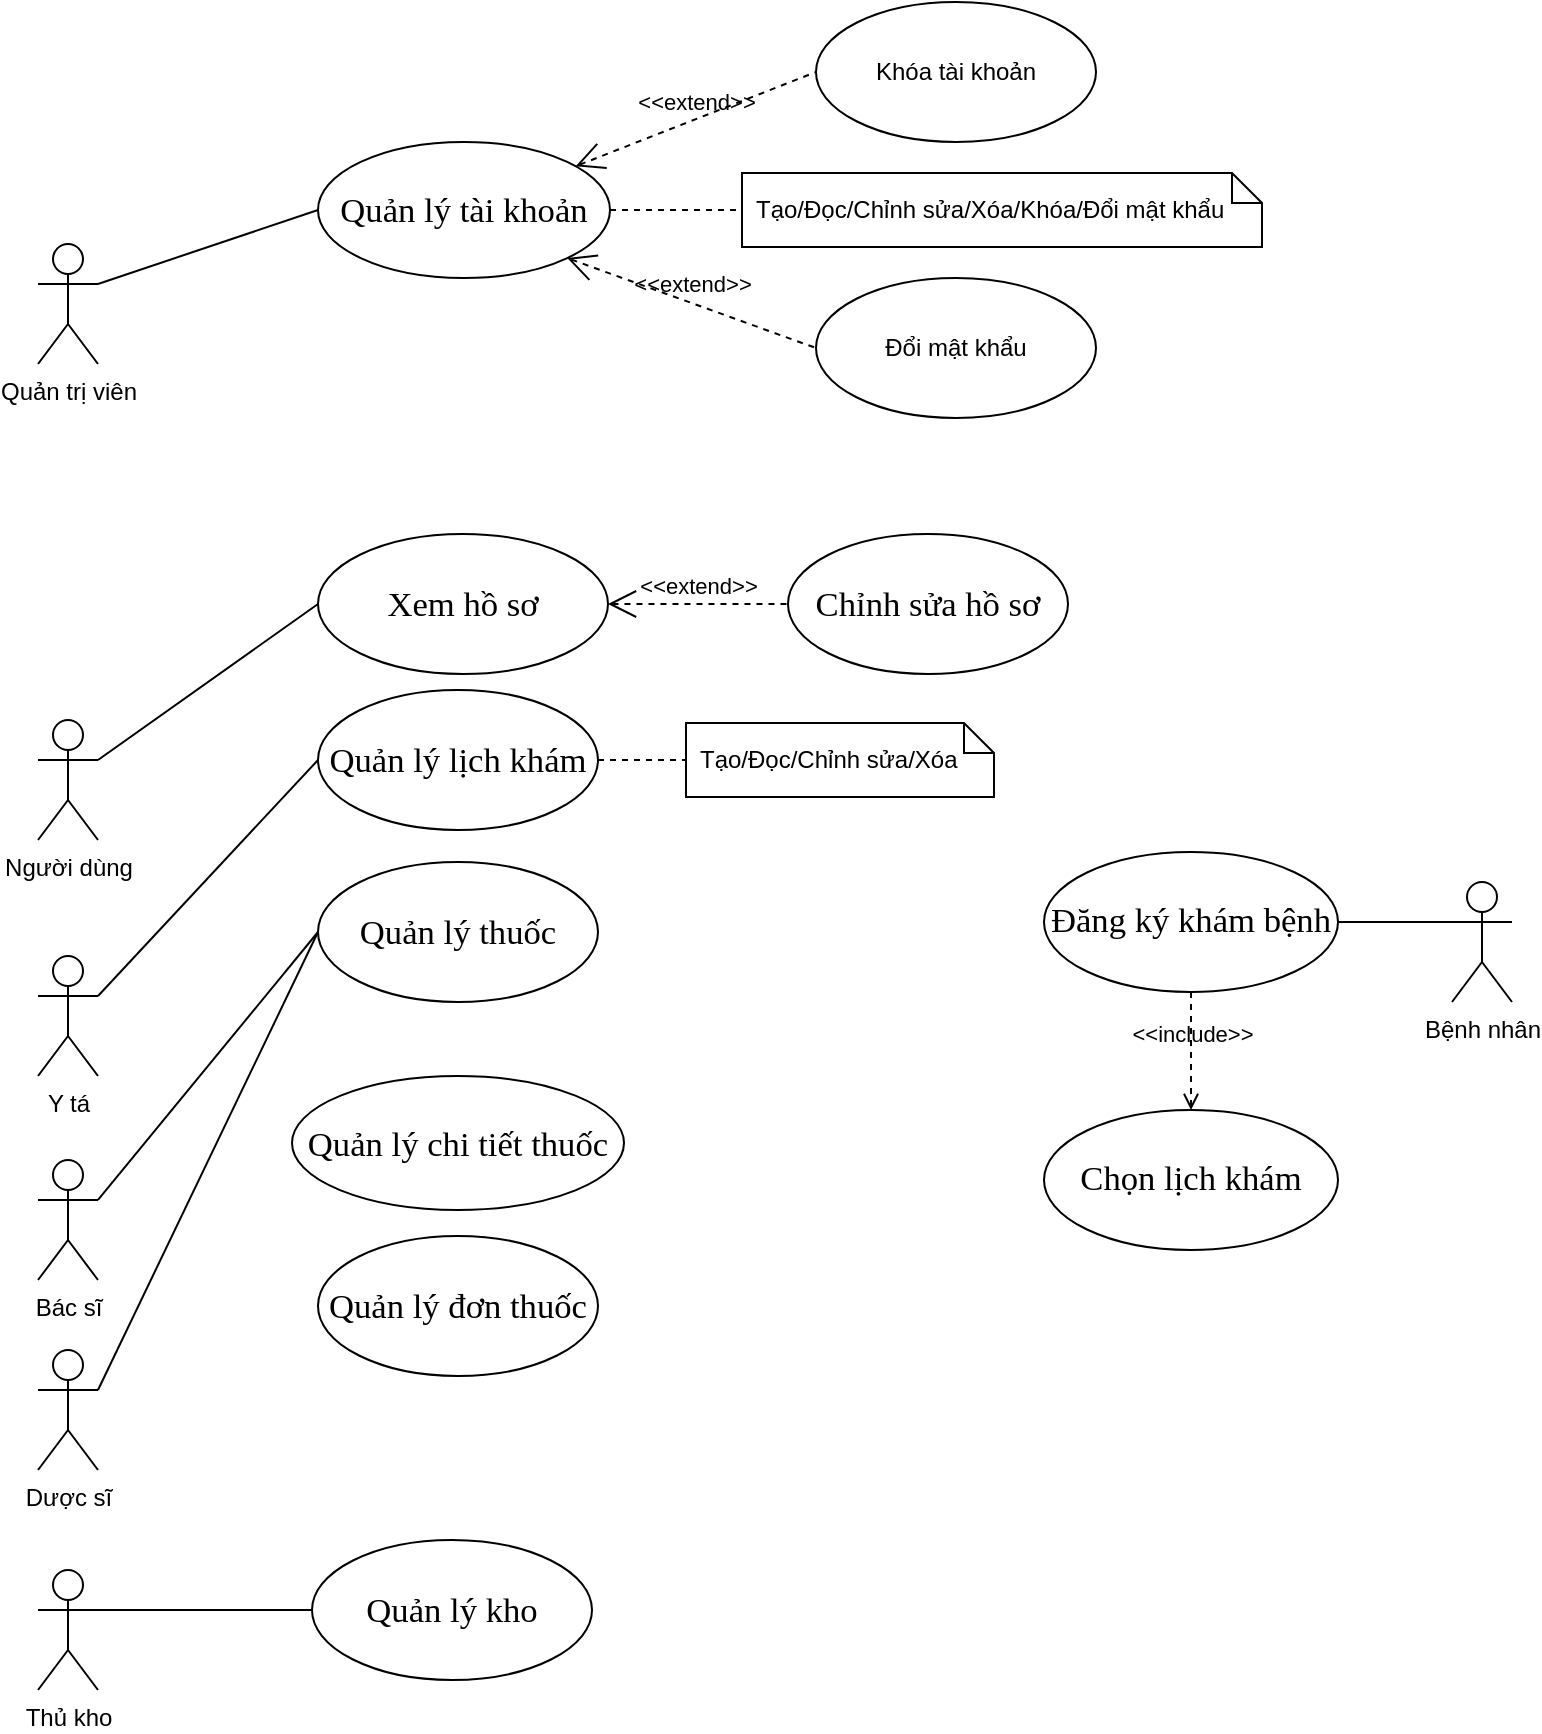<mxfile>
    <diagram id="-ITIplBQpWQnbig9K1bM" name="ca">
        <mxGraphModel dx="556" dy="373" grid="0" gridSize="10" guides="1" tooltips="1" connect="1" arrows="1" fold="1" page="1" pageScale="1" pageWidth="850" pageHeight="1100" math="0" shadow="0">
            <root>
                <mxCell id="0"/>
                <mxCell id="1" parent="0"/>
                <mxCell id="21" value="&lt;span lang=&quot;EN-US&quot; style=&quot;font-size: 13.0pt ; line-height: 115% ; font-family: &amp;#34;times new roman&amp;#34; , serif&quot;&gt;Quản&lt;/span&gt;&lt;span style=&quot;font-size: 13.0pt ; line-height: 115% ; font-family: &amp;#34;times new roman&amp;#34; , serif&quot;&gt; lý tài khoản&lt;/span&gt;" style="ellipse;whiteSpace=wrap;html=1;" parent="1" vertex="1">
                    <mxGeometry x="202" y="80" width="146" height="68" as="geometry"/>
                </mxCell>
                <mxCell id="22" value="Quản trị viên" style="shape=umlActor;verticalLabelPosition=bottom;verticalAlign=top;html=1;" parent="1" vertex="1">
                    <mxGeometry x="62" y="131" width="30" height="60" as="geometry"/>
                </mxCell>
                <mxCell id="25" value="&lt;span style=&quot;font-size: 13.0pt ; line-height: 115% ; font-family: &amp;#34;times new roman&amp;#34; , serif&quot;&gt;Xem hồ sơ&lt;/span&gt;" style="ellipse;whiteSpace=wrap;html=1;" parent="1" vertex="1">
                    <mxGeometry x="202" y="276" width="145" height="70" as="geometry"/>
                </mxCell>
                <mxCell id="28" value="Người dùng" style="shape=umlActor;verticalLabelPosition=bottom;verticalAlign=top;html=1;" parent="1" vertex="1">
                    <mxGeometry x="62" y="369" width="30" height="60" as="geometry"/>
                </mxCell>
                <mxCell id="30" value="&lt;span lang=&quot;EN-US&quot; style=&quot;font-size: 13.0pt ; line-height: 115% ; font-family: &amp;#34;times new roman&amp;#34; , serif&quot;&gt;Quản&lt;/span&gt;&lt;span style=&quot;font-size: 13.0pt ; line-height: 115% ; font-family: &amp;#34;times new roman&amp;#34; , serif&quot;&gt; lý lịch khám&lt;/span&gt;" style="ellipse;whiteSpace=wrap;html=1;" parent="1" vertex="1">
                    <mxGeometry x="202" y="354" width="140" height="70" as="geometry"/>
                </mxCell>
                <mxCell id="32" value="Y tá" style="shape=umlActor;verticalLabelPosition=bottom;verticalAlign=top;html=1;" parent="1" vertex="1">
                    <mxGeometry x="62" y="487" width="30" height="60" as="geometry"/>
                </mxCell>
                <mxCell id="46" value="Bác sĩ" style="shape=umlActor;verticalLabelPosition=bottom;verticalAlign=top;html=1;" parent="1" vertex="1">
                    <mxGeometry x="62" y="589" width="30" height="60" as="geometry"/>
                </mxCell>
                <mxCell id="48" value="&lt;span lang=&quot;EN-US&quot; style=&quot;font-size: 13.0pt ; line-height: 115% ; font-family: &amp;#34;times new roman&amp;#34; , serif&quot;&gt;Quản&lt;/span&gt;&lt;span style=&quot;font-size: 13.0pt ; line-height: 115% ; font-family: &amp;#34;times new roman&amp;#34; , serif&quot;&gt; lý thuốc&lt;/span&gt;" style="ellipse;whiteSpace=wrap;html=1;" parent="1" vertex="1">
                    <mxGeometry x="202" y="440" width="140" height="70" as="geometry"/>
                </mxCell>
                <mxCell id="55" value="Dược sĩ" style="shape=umlActor;verticalLabelPosition=bottom;verticalAlign=top;html=1;" parent="1" vertex="1">
                    <mxGeometry x="62" y="684" width="30" height="60" as="geometry"/>
                </mxCell>
                <mxCell id="59" value="&lt;span lang=&quot;EN-US&quot; style=&quot;font-size: 13.0pt ; line-height: 115% ; font-family: &amp;#34;times new roman&amp;#34; , serif&quot;&gt;Quản&lt;/span&gt;&lt;span style=&quot;font-size: 13.0pt ; line-height: 115% ; font-family: &amp;#34;times new roman&amp;#34; , serif&quot;&gt; lý chi tiết thuốc&lt;/span&gt;" style="ellipse;whiteSpace=wrap;html=1;" parent="1" vertex="1">
                    <mxGeometry x="189" y="547" width="166" height="67" as="geometry"/>
                </mxCell>
                <mxCell id="60" value="&lt;span lang=&quot;EN-US&quot; style=&quot;font-size: 13pt ; line-height: 19.933px ; font-family: &amp;#34;times new roman&amp;#34; , serif&quot;&gt;Quản&lt;/span&gt;&lt;span style=&quot;font-size: 13pt ; line-height: 19.933px ; font-family: &amp;#34;times new roman&amp;#34; , serif&quot;&gt;&amp;nbsp;lý đơn thuốc&lt;/span&gt;" style="ellipse;whiteSpace=wrap;html=1;" parent="1" vertex="1">
                    <mxGeometry x="202" y="627" width="140" height="70" as="geometry"/>
                </mxCell>
                <mxCell id="62" value="" style="edgeStyle=none;html=1;endArrow=none;verticalAlign=bottom;exitX=1;exitY=0.333;exitDx=0;exitDy=0;exitPerimeter=0;entryX=0;entryY=0.5;entryDx=0;entryDy=0;" parent="1" source="22" target="21" edge="1">
                    <mxGeometry width="160" relative="1" as="geometry">
                        <mxPoint x="95" y="154" as="sourcePoint"/>
                        <mxPoint x="375" y="259" as="targetPoint"/>
                    </mxGeometry>
                </mxCell>
                <mxCell id="63" value="" style="edgeStyle=none;html=1;endArrow=none;verticalAlign=bottom;exitX=1;exitY=0.333;exitDx=0;exitDy=0;exitPerimeter=0;entryX=0;entryY=0.5;entryDx=0;entryDy=0;" parent="1" source="28" target="25" edge="1">
                    <mxGeometry width="160" relative="1" as="geometry">
                        <mxPoint x="102" y="281" as="sourcePoint"/>
                        <mxPoint x="212" y="245" as="targetPoint"/>
                    </mxGeometry>
                </mxCell>
                <mxCell id="64" value="" style="edgeStyle=none;html=1;endArrow=none;verticalAlign=bottom;exitX=1;exitY=0.333;exitDx=0;exitDy=0;exitPerimeter=0;entryX=0;entryY=0.5;entryDx=0;entryDy=0;" parent="1" source="32" target="30" edge="1">
                    <mxGeometry width="160" relative="1" as="geometry">
                        <mxPoint x="102" y="399" as="sourcePoint"/>
                        <mxPoint x="212" y="322" as="targetPoint"/>
                    </mxGeometry>
                </mxCell>
                <mxCell id="65" value="" style="edgeStyle=none;html=1;endArrow=none;verticalAlign=bottom;exitX=1;exitY=0.333;exitDx=0;exitDy=0;exitPerimeter=0;entryX=0;entryY=0.5;entryDx=0;entryDy=0;" parent="1" source="46" target="48" edge="1">
                    <mxGeometry width="160" relative="1" as="geometry">
                        <mxPoint x="102" y="517" as="sourcePoint"/>
                        <mxPoint x="212" y="399" as="targetPoint"/>
                    </mxGeometry>
                </mxCell>
                <mxCell id="66" value="" style="edgeStyle=none;html=1;endArrow=none;verticalAlign=bottom;exitX=1;exitY=0.333;exitDx=0;exitDy=0;exitPerimeter=0;entryX=0;entryY=0.5;entryDx=0;entryDy=0;" parent="1" source="55" target="48" edge="1">
                    <mxGeometry width="160" relative="1" as="geometry">
                        <mxPoint x="102" y="619" as="sourcePoint"/>
                        <mxPoint x="212" y="485" as="targetPoint"/>
                    </mxGeometry>
                </mxCell>
                <mxCell id="69" value="&lt;span lang=&quot;EN-US&quot; style=&quot;font-size: 13pt ; line-height: 19.933px ; font-family: &amp;#34;times new roman&amp;#34; , serif&quot;&gt;Quản&lt;/span&gt;&lt;span style=&quot;font-size: 13pt ; line-height: 19.933px ; font-family: &amp;#34;times new roman&amp;#34; , serif&quot;&gt;&amp;nbsp;lý kho&lt;/span&gt;" style="ellipse;whiteSpace=wrap;html=1;" parent="1" vertex="1">
                    <mxGeometry x="199" y="779" width="140" height="70" as="geometry"/>
                </mxCell>
                <mxCell id="70" value="" style="edgeStyle=none;html=1;endArrow=none;verticalAlign=bottom;exitX=1;exitY=0.333;exitDx=0;exitDy=0;exitPerimeter=0;entryX=0;entryY=0.5;entryDx=0;entryDy=0;" parent="1" source="67" target="69" edge="1">
                    <mxGeometry width="160" relative="1" as="geometry">
                        <mxPoint x="102" y="714" as="sourcePoint"/>
                        <mxPoint x="212" y="485" as="targetPoint"/>
                    </mxGeometry>
                </mxCell>
                <mxCell id="67" value="Thủ kho" style="shape=umlActor;verticalLabelPosition=bottom;verticalAlign=top;html=1;" parent="1" vertex="1">
                    <mxGeometry x="62" y="794" width="30" height="60" as="geometry"/>
                </mxCell>
                <mxCell id="84" value="" style="endArrow=none;dashed=1;html=1;entryX=0;entryY=0.5;entryDx=0;entryDy=0;entryPerimeter=0;exitX=1;exitY=0.5;exitDx=0;exitDy=0;" parent="1" source="21" target="91" edge="1">
                    <mxGeometry width="50" height="50" relative="1" as="geometry">
                        <mxPoint x="351" y="108" as="sourcePoint"/>
                        <mxPoint x="395.0" y="114" as="targetPoint"/>
                    </mxGeometry>
                </mxCell>
                <mxCell id="91" value="Tạo/Đọc/Chỉnh sửa/Xóa/Khóa/Đổi mật khẩu" style="shape=note;size=15;spacingLeft=5;align=left;whiteSpace=wrap;" parent="1" vertex="1">
                    <mxGeometry x="414" y="95.5" width="260" height="37" as="geometry"/>
                </mxCell>
                <mxCell id="97" value="&lt;span style=&quot;font-size: 13.0pt ; line-height: 115% ; font-family: &amp;#34;times new roman&amp;#34; , serif&quot;&gt;Chỉnh sửa hồ sơ&lt;/span&gt;" style="ellipse;whiteSpace=wrap;html=1;" parent="1" vertex="1">
                    <mxGeometry x="437" y="276" width="140" height="70" as="geometry"/>
                </mxCell>
                <mxCell id="98" value="&amp;lt;&amp;lt;extend&amp;gt;&amp;gt;" style="edgeStyle=none;html=1;startArrow=open;endArrow=none;startSize=12;verticalAlign=bottom;dashed=1;labelBackgroundColor=none;exitX=1;exitY=0.5;exitDx=0;exitDy=0;entryX=0;entryY=0.5;entryDx=0;entryDy=0;" parent="1" source="25" target="97" edge="1">
                    <mxGeometry width="160" relative="1" as="geometry">
                        <mxPoint x="363" y="341" as="sourcePoint"/>
                        <mxPoint x="523" y="341" as="targetPoint"/>
                    </mxGeometry>
                </mxCell>
                <mxCell id="102" value="Bệnh nhân" style="shape=umlActor;verticalLabelPosition=bottom;verticalAlign=top;html=1;" parent="1" vertex="1">
                    <mxGeometry x="769" y="450" width="30" height="60" as="geometry"/>
                </mxCell>
                <mxCell id="103" value="&lt;font face=&quot;times new roman, serif&quot;&gt;&lt;span style=&quot;font-size: 17.333px&quot;&gt;Đăng ký khám bệnh&lt;/span&gt;&lt;/font&gt;" style="ellipse;whiteSpace=wrap;html=1;" parent="1" vertex="1">
                    <mxGeometry x="565" y="435" width="147" height="70" as="geometry"/>
                </mxCell>
                <mxCell id="105" value="" style="edgeStyle=none;html=1;endArrow=none;verticalAlign=bottom;exitX=1;exitY=0.5;exitDx=0;exitDy=0;entryX=0;entryY=0.333;entryDx=0;entryDy=0;entryPerimeter=0;" parent="1" source="103" target="102" edge="1">
                    <mxGeometry width="160" relative="1" as="geometry">
                        <mxPoint x="102" y="619" as="sourcePoint"/>
                        <mxPoint x="212" y="485" as="targetPoint"/>
                    </mxGeometry>
                </mxCell>
                <mxCell id="107" value="&lt;font face=&quot;times new roman, serif&quot;&gt;&lt;span style=&quot;font-size: 17.333px&quot;&gt;Chọn lịch khám&lt;/span&gt;&lt;/font&gt;" style="ellipse;whiteSpace=wrap;html=1;" parent="1" vertex="1">
                    <mxGeometry x="565" y="564" width="147" height="70" as="geometry"/>
                </mxCell>
                <mxCell id="108" value="&amp;lt;&amp;lt;include&amp;gt;&amp;gt;" style="edgeStyle=none;html=1;endArrow=open;verticalAlign=bottom;dashed=1;labelBackgroundColor=none;entryX=0.5;entryY=0;entryDx=0;entryDy=0;exitX=0.5;exitY=1;exitDx=0;exitDy=0;" parent="1" source="103" target="107" edge="1">
                    <mxGeometry width="160" relative="1" as="geometry">
                        <mxPoint x="295" y="522" as="sourcePoint"/>
                        <mxPoint x="455" y="522" as="targetPoint"/>
                    </mxGeometry>
                </mxCell>
                <mxCell id="109" value="Tạo/Đọc/Chỉnh sửa/Xóa" style="shape=note;size=15;spacingLeft=5;align=left;whiteSpace=wrap;" parent="1" vertex="1">
                    <mxGeometry x="386" y="370.5" width="154" height="37" as="geometry"/>
                </mxCell>
                <mxCell id="110" value="" style="endArrow=none;dashed=1;html=1;entryX=0;entryY=0.5;entryDx=0;entryDy=0;entryPerimeter=0;exitX=1;exitY=0.5;exitDx=0;exitDy=0;" parent="1" source="30" target="109" edge="1">
                    <mxGeometry width="50" height="50" relative="1" as="geometry">
                        <mxPoint x="358" y="244" as="sourcePoint"/>
                        <mxPoint x="396" y="244" as="targetPoint"/>
                    </mxGeometry>
                </mxCell>
                <mxCell id="111" value="&lt;span style=&quot;text-align: left&quot;&gt;Khóa tài khoản&lt;/span&gt;" style="ellipse;whiteSpace=wrap;html=1;" vertex="1" parent="1">
                    <mxGeometry x="451" y="10" width="140" height="70" as="geometry"/>
                </mxCell>
                <mxCell id="112" value="&amp;lt;&amp;lt;extend&amp;gt;&amp;gt;" style="edgeStyle=none;html=1;startArrow=open;endArrow=none;startSize=12;verticalAlign=bottom;dashed=1;labelBackgroundColor=none;entryX=0;entryY=0.5;entryDx=0;entryDy=0;" edge="1" target="111" parent="1" source="21">
                    <mxGeometry width="160" relative="1" as="geometry">
                        <mxPoint x="347" y="115" as="sourcePoint"/>
                        <mxPoint x="523" y="151" as="targetPoint"/>
                    </mxGeometry>
                </mxCell>
                <mxCell id="119" value="&lt;span style=&quot;text-align: left&quot;&gt;Đổi mật khẩu&lt;/span&gt;" style="ellipse;whiteSpace=wrap;html=1;" vertex="1" parent="1">
                    <mxGeometry x="451" y="148" width="140" height="70" as="geometry"/>
                </mxCell>
                <mxCell id="120" value="&amp;lt;&amp;lt;extend&amp;gt;&amp;gt;" style="edgeStyle=none;html=1;startArrow=open;endArrow=none;startSize=12;verticalAlign=bottom;dashed=1;labelBackgroundColor=none;entryX=0;entryY=0.5;entryDx=0;entryDy=0;exitX=1;exitY=1;exitDx=0;exitDy=0;" edge="1" target="119" parent="1" source="21">
                    <mxGeometry width="160" relative="1" as="geometry">
                        <mxPoint x="340.848" y="102.105" as="sourcePoint"/>
                        <mxPoint x="533" y="161" as="targetPoint"/>
                    </mxGeometry>
                </mxCell>
            </root>
        </mxGraphModel>
    </diagram>
</mxfile>